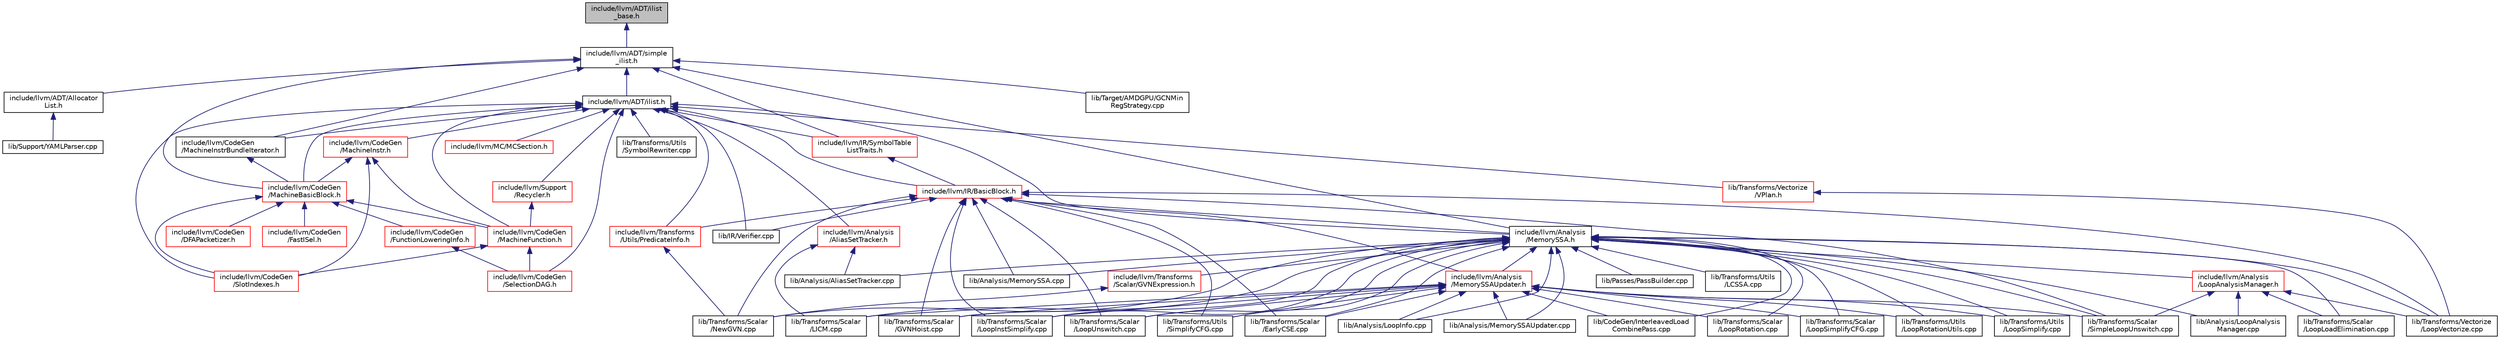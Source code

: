 digraph "include/llvm/ADT/ilist_base.h"
{
 // LATEX_PDF_SIZE
  bgcolor="transparent";
  edge [fontname="Helvetica",fontsize="10",labelfontname="Helvetica",labelfontsize="10"];
  node [fontname="Helvetica",fontsize="10",shape="box"];
  Node1 [label="include/llvm/ADT/ilist\l_base.h",height=0.2,width=0.4,color="black", fillcolor="grey75", style="filled", fontcolor="black",tooltip=" "];
  Node1 -> Node2 [dir="back",color="midnightblue",fontsize="10",style="solid",fontname="Helvetica"];
  Node2 [label="include/llvm/ADT/simple\l_ilist.h",height=0.2,width=0.4,color="black",URL="$simple__ilist_8h.html",tooltip=" "];
  Node2 -> Node3 [dir="back",color="midnightblue",fontsize="10",style="solid",fontname="Helvetica"];
  Node3 [label="include/llvm/ADT/Allocator\lList.h",height=0.2,width=0.4,color="black",URL="$AllocatorList_8h.html",tooltip=" "];
  Node3 -> Node4 [dir="back",color="midnightblue",fontsize="10",style="solid",fontname="Helvetica"];
  Node4 [label="lib/Support/YAMLParser.cpp",height=0.2,width=0.4,color="black",URL="$YAMLParser_8cpp.html",tooltip=" "];
  Node2 -> Node5 [dir="back",color="midnightblue",fontsize="10",style="solid",fontname="Helvetica"];
  Node5 [label="include/llvm/ADT/ilist.h",height=0.2,width=0.4,color="black",URL="$ilist_8h.html",tooltip=" "];
  Node5 -> Node6 [dir="back",color="midnightblue",fontsize="10",style="solid",fontname="Helvetica"];
  Node6 [label="include/llvm/Analysis\l/AliasSetTracker.h",height=0.2,width=0.4,color="red",URL="$AliasSetTracker_8h.html",tooltip=" "];
  Node6 -> Node96 [dir="back",color="midnightblue",fontsize="10",style="solid",fontname="Helvetica"];
  Node96 [label="lib/Analysis/AliasSetTracker.cpp",height=0.2,width=0.4,color="black",URL="$AliasSetTracker_8cpp.html",tooltip=" "];
  Node6 -> Node97 [dir="back",color="midnightblue",fontsize="10",style="solid",fontname="Helvetica"];
  Node97 [label="lib/Transforms/Scalar\l/LICM.cpp",height=0.2,width=0.4,color="black",URL="$LICM_8cpp.html",tooltip=" "];
  Node5 -> Node100 [dir="back",color="midnightblue",fontsize="10",style="solid",fontname="Helvetica"];
  Node100 [label="include/llvm/Analysis\l/MemorySSA.h",height=0.2,width=0.4,color="black",URL="$MemorySSA_8h.html",tooltip="This file exposes an interface to building/using memory SSA to walk memory instructions using a use/d..."];
  Node100 -> Node101 [dir="back",color="midnightblue",fontsize="10",style="solid",fontname="Helvetica"];
  Node101 [label="include/llvm/Analysis\l/LoopAnalysisManager.h",height=0.2,width=0.4,color="red",URL="$LoopAnalysisManager_8h.html",tooltip="This header provides classes for managing per-loop analyses."];
  Node101 -> Node142 [dir="back",color="midnightblue",fontsize="10",style="solid",fontname="Helvetica"];
  Node142 [label="lib/Analysis/LoopAnalysis\lManager.cpp",height=0.2,width=0.4,color="black",URL="$LoopAnalysisManager_8cpp.html",tooltip=" "];
  Node101 -> Node87 [dir="back",color="midnightblue",fontsize="10",style="solid",fontname="Helvetica"];
  Node87 [label="lib/Transforms/Scalar\l/LoopLoadElimination.cpp",height=0.2,width=0.4,color="black",URL="$LoopLoadElimination_8cpp.html",tooltip=" "];
  Node101 -> Node134 [dir="back",color="midnightblue",fontsize="10",style="solid",fontname="Helvetica"];
  Node134 [label="lib/Transforms/Scalar\l/SimpleLoopUnswitch.cpp",height=0.2,width=0.4,color="black",URL="$SimpleLoopUnswitch_8cpp.html",tooltip=" "];
  Node101 -> Node69 [dir="back",color="midnightblue",fontsize="10",style="solid",fontname="Helvetica"];
  Node69 [label="lib/Transforms/Vectorize\l/LoopVectorize.cpp",height=0.2,width=0.4,color="black",URL="$LoopVectorize_8cpp.html",tooltip=" "];
  Node100 -> Node145 [dir="back",color="midnightblue",fontsize="10",style="solid",fontname="Helvetica"];
  Node145 [label="include/llvm/Analysis\l/MemorySSAUpdater.h",height=0.2,width=0.4,color="red",URL="$MemorySSAUpdater_8h.html",tooltip=" "];
  Node145 -> Node146 [dir="back",color="midnightblue",fontsize="10",style="solid",fontname="Helvetica"];
  Node146 [label="lib/Analysis/LoopInfo.cpp",height=0.2,width=0.4,color="black",URL="$LoopInfo_8cpp.html",tooltip=" "];
  Node145 -> Node147 [dir="back",color="midnightblue",fontsize="10",style="solid",fontname="Helvetica"];
  Node147 [label="lib/Analysis/MemorySSAUpdater.cpp",height=0.2,width=0.4,color="black",URL="$MemorySSAUpdater_8cpp.html",tooltip=" "];
  Node145 -> Node148 [dir="back",color="midnightblue",fontsize="10",style="solid",fontname="Helvetica"];
  Node148 [label="lib/CodeGen/InterleavedLoad\lCombinePass.cpp",height=0.2,width=0.4,color="black",URL="$InterleavedLoadCombinePass_8cpp.html",tooltip=" "];
  Node145 -> Node149 [dir="back",color="midnightblue",fontsize="10",style="solid",fontname="Helvetica"];
  Node149 [label="lib/Transforms/Scalar\l/EarlyCSE.cpp",height=0.2,width=0.4,color="black",URL="$EarlyCSE_8cpp.html",tooltip=" "];
  Node145 -> Node150 [dir="back",color="midnightblue",fontsize="10",style="solid",fontname="Helvetica"];
  Node150 [label="lib/Transforms/Scalar\l/GVNHoist.cpp",height=0.2,width=0.4,color="black",URL="$GVNHoist_8cpp.html",tooltip=" "];
  Node145 -> Node97 [dir="back",color="midnightblue",fontsize="10",style="solid",fontname="Helvetica"];
  Node145 -> Node114 [dir="back",color="midnightblue",fontsize="10",style="solid",fontname="Helvetica"];
  Node114 [label="lib/Transforms/Scalar\l/LoopInstSimplify.cpp",height=0.2,width=0.4,color="black",URL="$LoopInstSimplify_8cpp.html",tooltip=" "];
  Node145 -> Node128 [dir="back",color="midnightblue",fontsize="10",style="solid",fontname="Helvetica"];
  Node128 [label="lib/Transforms/Scalar\l/LoopRotation.cpp",height=0.2,width=0.4,color="black",URL="$LoopRotation_8cpp.html",tooltip=" "];
  Node145 -> Node130 [dir="back",color="midnightblue",fontsize="10",style="solid",fontname="Helvetica"];
  Node130 [label="lib/Transforms/Scalar\l/LoopSimplifyCFG.cpp",height=0.2,width=0.4,color="black",URL="$LoopSimplifyCFG_8cpp.html",tooltip=" "];
  Node145 -> Node138 [dir="back",color="midnightblue",fontsize="10",style="solid",fontname="Helvetica"];
  Node138 [label="lib/Transforms/Scalar\l/LoopUnswitch.cpp",height=0.2,width=0.4,color="black",URL="$LoopUnswitch_8cpp.html",tooltip=" "];
  Node145 -> Node134 [dir="back",color="midnightblue",fontsize="10",style="solid",fontname="Helvetica"];
  Node145 -> Node153 [dir="back",color="midnightblue",fontsize="10",style="solid",fontname="Helvetica"];
  Node153 [label="lib/Transforms/Utils\l/LoopRotationUtils.cpp",height=0.2,width=0.4,color="black",URL="$LoopRotationUtils_8cpp.html",tooltip=" "];
  Node145 -> Node154 [dir="back",color="midnightblue",fontsize="10",style="solid",fontname="Helvetica"];
  Node154 [label="lib/Transforms/Utils\l/LoopSimplify.cpp",height=0.2,width=0.4,color="black",URL="$LoopSimplify_8cpp.html",tooltip=" "];
  Node145 -> Node156 [dir="back",color="midnightblue",fontsize="10",style="solid",fontname="Helvetica"];
  Node156 [label="lib/Transforms/Utils\l/SimplifyCFG.cpp",height=0.2,width=0.4,color="black",URL="$SimplifyCFG_8cpp.html",tooltip=" "];
  Node100 -> Node157 [dir="back",color="midnightblue",fontsize="10",style="solid",fontname="Helvetica"];
  Node157 [label="include/llvm/Transforms\l/Scalar/GVNExpression.h",height=0.2,width=0.4,color="red",URL="$GVNExpression_8h.html",tooltip="The header file for the GVN pass that contains expression handling classes."];
  Node157 -> Node159 [dir="back",color="midnightblue",fontsize="10",style="solid",fontname="Helvetica"];
  Node159 [label="lib/Transforms/Scalar\l/NewGVN.cpp",height=0.2,width=0.4,color="black",URL="$NewGVN_8cpp.html",tooltip="This file implements the new LLVM's Global Value Numbering pass."];
  Node100 -> Node96 [dir="back",color="midnightblue",fontsize="10",style="solid",fontname="Helvetica"];
  Node100 -> Node142 [dir="back",color="midnightblue",fontsize="10",style="solid",fontname="Helvetica"];
  Node100 -> Node146 [dir="back",color="midnightblue",fontsize="10",style="solid",fontname="Helvetica"];
  Node100 -> Node160 [dir="back",color="midnightblue",fontsize="10",style="solid",fontname="Helvetica"];
  Node160 [label="lib/Analysis/MemorySSA.cpp",height=0.2,width=0.4,color="black",URL="$MemorySSA_8cpp.html",tooltip=" "];
  Node100 -> Node147 [dir="back",color="midnightblue",fontsize="10",style="solid",fontname="Helvetica"];
  Node100 -> Node148 [dir="back",color="midnightblue",fontsize="10",style="solid",fontname="Helvetica"];
  Node100 -> Node91 [dir="back",color="midnightblue",fontsize="10",style="solid",fontname="Helvetica"];
  Node91 [label="lib/Passes/PassBuilder.cpp",height=0.2,width=0.4,color="black",URL="$PassBuilder_8cpp.html",tooltip="This file provides the implementation of the PassBuilder based on our static pass registry as well as..."];
  Node100 -> Node149 [dir="back",color="midnightblue",fontsize="10",style="solid",fontname="Helvetica"];
  Node100 -> Node150 [dir="back",color="midnightblue",fontsize="10",style="solid",fontname="Helvetica"];
  Node100 -> Node97 [dir="back",color="midnightblue",fontsize="10",style="solid",fontname="Helvetica"];
  Node100 -> Node114 [dir="back",color="midnightblue",fontsize="10",style="solid",fontname="Helvetica"];
  Node100 -> Node87 [dir="back",color="midnightblue",fontsize="10",style="solid",fontname="Helvetica"];
  Node100 -> Node128 [dir="back",color="midnightblue",fontsize="10",style="solid",fontname="Helvetica"];
  Node100 -> Node130 [dir="back",color="midnightblue",fontsize="10",style="solid",fontname="Helvetica"];
  Node100 -> Node138 [dir="back",color="midnightblue",fontsize="10",style="solid",fontname="Helvetica"];
  Node100 -> Node159 [dir="back",color="midnightblue",fontsize="10",style="solid",fontname="Helvetica"];
  Node100 -> Node134 [dir="back",color="midnightblue",fontsize="10",style="solid",fontname="Helvetica"];
  Node100 -> Node161 [dir="back",color="midnightblue",fontsize="10",style="solid",fontname="Helvetica"];
  Node161 [label="lib/Transforms/Utils\l/LCSSA.cpp",height=0.2,width=0.4,color="black",URL="$LCSSA_8cpp.html",tooltip=" "];
  Node100 -> Node153 [dir="back",color="midnightblue",fontsize="10",style="solid",fontname="Helvetica"];
  Node100 -> Node154 [dir="back",color="midnightblue",fontsize="10",style="solid",fontname="Helvetica"];
  Node100 -> Node156 [dir="back",color="midnightblue",fontsize="10",style="solid",fontname="Helvetica"];
  Node100 -> Node69 [dir="back",color="midnightblue",fontsize="10",style="solid",fontname="Helvetica"];
  Node5 -> Node162 [dir="back",color="midnightblue",fontsize="10",style="solid",fontname="Helvetica"];
  Node162 [label="include/llvm/CodeGen\l/MachineBasicBlock.h",height=0.2,width=0.4,color="red",URL="$MachineBasicBlock_8h.html",tooltip=" "];
  Node162 -> Node163 [dir="back",color="midnightblue",fontsize="10",style="solid",fontname="Helvetica"];
  Node163 [label="include/llvm/CodeGen\l/DFAPacketizer.h",height=0.2,width=0.4,color="red",URL="$DFAPacketizer_8h.html",tooltip=" "];
  Node162 -> Node177 [dir="back",color="midnightblue",fontsize="10",style="solid",fontname="Helvetica"];
  Node177 [label="include/llvm/CodeGen\l/FastISel.h",height=0.2,width=0.4,color="red",URL="$FastISel_8h.html",tooltip="This file defines the FastISel class."];
  Node162 -> Node186 [dir="back",color="midnightblue",fontsize="10",style="solid",fontname="Helvetica"];
  Node186 [label="include/llvm/CodeGen\l/FunctionLoweringInfo.h",height=0.2,width=0.4,color="red",URL="$FunctionLoweringInfo_8h.html",tooltip=" "];
  Node186 -> Node187 [dir="back",color="midnightblue",fontsize="10",style="solid",fontname="Helvetica"];
  Node187 [label="include/llvm/CodeGen\l/SelectionDAG.h",height=0.2,width=0.4,color="red",URL="$SelectionDAG_8h.html",tooltip=" "];
  Node162 -> Node936 [dir="back",color="midnightblue",fontsize="10",style="solid",fontname="Helvetica"];
  Node936 [label="include/llvm/CodeGen\l/MachineFunction.h",height=0.2,width=0.4,color="red",URL="$MachineFunction_8h.html",tooltip=" "];
  Node936 -> Node187 [dir="back",color="midnightblue",fontsize="10",style="solid",fontname="Helvetica"];
  Node936 -> Node1023 [dir="back",color="midnightblue",fontsize="10",style="solid",fontname="Helvetica"];
  Node1023 [label="include/llvm/CodeGen\l/SlotIndexes.h",height=0.2,width=0.4,color="red",URL="$SlotIndexes_8h.html",tooltip=" "];
  Node162 -> Node1023 [dir="back",color="midnightblue",fontsize="10",style="solid",fontname="Helvetica"];
  Node5 -> Node936 [dir="back",color="midnightblue",fontsize="10",style="solid",fontname="Helvetica"];
  Node5 -> Node1170 [dir="back",color="midnightblue",fontsize="10",style="solid",fontname="Helvetica"];
  Node1170 [label="include/llvm/CodeGen\l/MachineInstr.h",height=0.2,width=0.4,color="red",URL="$MachineInstr_8h.html",tooltip=" "];
  Node1170 -> Node162 [dir="back",color="midnightblue",fontsize="10",style="solid",fontname="Helvetica"];
  Node1170 -> Node936 [dir="back",color="midnightblue",fontsize="10",style="solid",fontname="Helvetica"];
  Node1170 -> Node1023 [dir="back",color="midnightblue",fontsize="10",style="solid",fontname="Helvetica"];
  Node5 -> Node1177 [dir="back",color="midnightblue",fontsize="10",style="solid",fontname="Helvetica"];
  Node1177 [label="include/llvm/CodeGen\l/MachineInstrBundleIterator.h",height=0.2,width=0.4,color="black",URL="$MachineInstrBundleIterator_8h.html",tooltip=" "];
  Node1177 -> Node162 [dir="back",color="midnightblue",fontsize="10",style="solid",fontname="Helvetica"];
  Node5 -> Node187 [dir="back",color="midnightblue",fontsize="10",style="solid",fontname="Helvetica"];
  Node5 -> Node1023 [dir="back",color="midnightblue",fontsize="10",style="solid",fontname="Helvetica"];
  Node5 -> Node1178 [dir="back",color="midnightblue",fontsize="10",style="solid",fontname="Helvetica"];
  Node1178 [label="include/llvm/IR/BasicBlock.h",height=0.2,width=0.4,color="red",URL="$BasicBlock_8h.html",tooltip=" "];
  Node1178 -> Node100 [dir="back",color="midnightblue",fontsize="10",style="solid",fontname="Helvetica"];
  Node1178 -> Node145 [dir="back",color="midnightblue",fontsize="10",style="solid",fontname="Helvetica"];
  Node1178 -> Node1248 [dir="back",color="midnightblue",fontsize="10",style="solid",fontname="Helvetica"];
  Node1248 [label="include/llvm/Transforms\l/Utils/PredicateInfo.h",height=0.2,width=0.4,color="red",URL="$PredicateInfo_8h.html",tooltip="This file implements the PredicateInfo analysis, which creates an Extended SSA form for operations us..."];
  Node1248 -> Node159 [dir="back",color="midnightblue",fontsize="10",style="solid",fontname="Helvetica"];
  Node1178 -> Node160 [dir="back",color="midnightblue",fontsize="10",style="solid",fontname="Helvetica"];
  Node1178 -> Node1420 [dir="back",color="midnightblue",fontsize="10",style="solid",fontname="Helvetica"];
  Node1420 [label="lib/IR/Verifier.cpp",height=0.2,width=0.4,color="black",URL="$Verifier_8cpp.html",tooltip=" "];
  Node1178 -> Node149 [dir="back",color="midnightblue",fontsize="10",style="solid",fontname="Helvetica"];
  Node1178 -> Node150 [dir="back",color="midnightblue",fontsize="10",style="solid",fontname="Helvetica"];
  Node1178 -> Node114 [dir="back",color="midnightblue",fontsize="10",style="solid",fontname="Helvetica"];
  Node1178 -> Node138 [dir="back",color="midnightblue",fontsize="10",style="solid",fontname="Helvetica"];
  Node1178 -> Node159 [dir="back",color="midnightblue",fontsize="10",style="solid",fontname="Helvetica"];
  Node1178 -> Node134 [dir="back",color="midnightblue",fontsize="10",style="solid",fontname="Helvetica"];
  Node1178 -> Node156 [dir="back",color="midnightblue",fontsize="10",style="solid",fontname="Helvetica"];
  Node1178 -> Node69 [dir="back",color="midnightblue",fontsize="10",style="solid",fontname="Helvetica"];
  Node5 -> Node1913 [dir="back",color="midnightblue",fontsize="10",style="solid",fontname="Helvetica"];
  Node1913 [label="include/llvm/IR/SymbolTable\lListTraits.h",height=0.2,width=0.4,color="red",URL="$SymbolTableListTraits_8h.html",tooltip=" "];
  Node1913 -> Node1178 [dir="back",color="midnightblue",fontsize="10",style="solid",fontname="Helvetica"];
  Node5 -> Node1928 [dir="back",color="midnightblue",fontsize="10",style="solid",fontname="Helvetica"];
  Node1928 [label="include/llvm/MC/MCSection.h",height=0.2,width=0.4,color="red",URL="$MCSection_8h.html",tooltip=" "];
  Node5 -> Node2124 [dir="back",color="midnightblue",fontsize="10",style="solid",fontname="Helvetica"];
  Node2124 [label="include/llvm/Support\l/Recycler.h",height=0.2,width=0.4,color="red",URL="$Recycler_8h.html",tooltip=" "];
  Node2124 -> Node936 [dir="back",color="midnightblue",fontsize="10",style="solid",fontname="Helvetica"];
  Node5 -> Node1248 [dir="back",color="midnightblue",fontsize="10",style="solid",fontname="Helvetica"];
  Node5 -> Node1420 [dir="back",color="midnightblue",fontsize="10",style="solid",fontname="Helvetica"];
  Node5 -> Node1856 [dir="back",color="midnightblue",fontsize="10",style="solid",fontname="Helvetica"];
  Node1856 [label="lib/Transforms/Utils\l/SymbolRewriter.cpp",height=0.2,width=0.4,color="black",URL="$SymbolRewriter_8cpp.html",tooltip=" "];
  Node5 -> Node71 [dir="back",color="midnightblue",fontsize="10",style="solid",fontname="Helvetica"];
  Node71 [label="lib/Transforms/Vectorize\l/VPlan.h",height=0.2,width=0.4,color="red",URL="$VPlan_8h.html",tooltip="This file contains the declarations of the Vectorization Plan base classes:"];
  Node71 -> Node69 [dir="back",color="midnightblue",fontsize="10",style="solid",fontname="Helvetica"];
  Node2 -> Node100 [dir="back",color="midnightblue",fontsize="10",style="solid",fontname="Helvetica"];
  Node2 -> Node162 [dir="back",color="midnightblue",fontsize="10",style="solid",fontname="Helvetica"];
  Node2 -> Node1177 [dir="back",color="midnightblue",fontsize="10",style="solid",fontname="Helvetica"];
  Node2 -> Node1913 [dir="back",color="midnightblue",fontsize="10",style="solid",fontname="Helvetica"];
  Node2 -> Node273 [dir="back",color="midnightblue",fontsize="10",style="solid",fontname="Helvetica"];
  Node273 [label="lib/Target/AMDGPU/GCNMin\lRegStrategy.cpp",height=0.2,width=0.4,color="black",URL="$GCNMinRegStrategy_8cpp.html",tooltip=" "];
}
